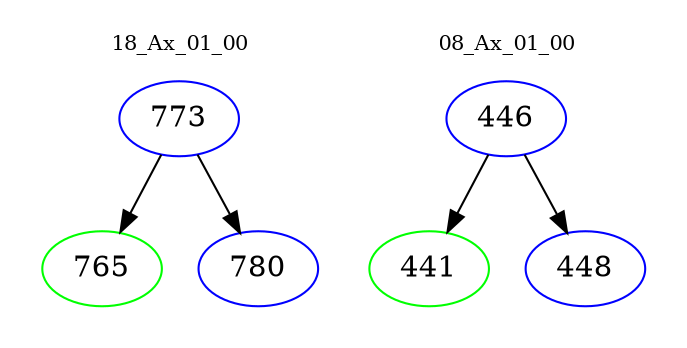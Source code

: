 digraph{
subgraph cluster_0 {
color = white
label = "18_Ax_01_00";
fontsize=10;
T0_773 [label="773", color="blue"]
T0_773 -> T0_765 [color="black"]
T0_765 [label="765", color="green"]
T0_773 -> T0_780 [color="black"]
T0_780 [label="780", color="blue"]
}
subgraph cluster_1 {
color = white
label = "08_Ax_01_00";
fontsize=10;
T1_446 [label="446", color="blue"]
T1_446 -> T1_441 [color="black"]
T1_441 [label="441", color="green"]
T1_446 -> T1_448 [color="black"]
T1_448 [label="448", color="blue"]
}
}
